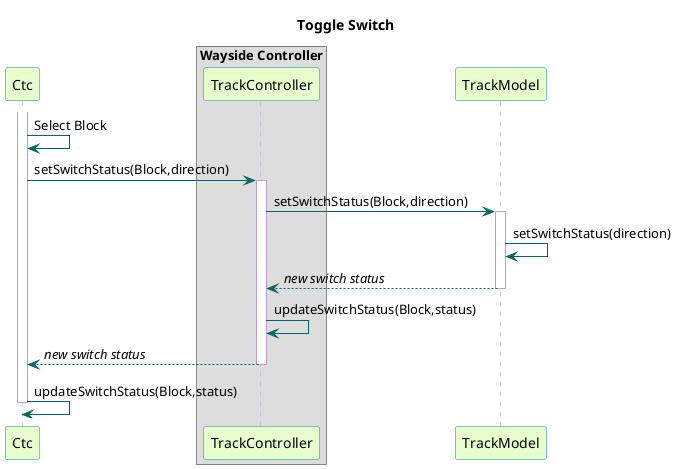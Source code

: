 @startuml

title Toggle Switch

skinparam sequence {
  BackgroundColor transparent
  ParticipantBackgroundColor #e6ffcc
  ParticipantBorderColor 	#049595
  PackageBorderCOlor  #049595
  ArrowColor #006666
  LifeLineBorderColor #c09cd9
}

participant Ctc
box "Wayside Controller"
participant TrackController
end box
participant TrackModel

activate Ctc
Ctc -> Ctc : Select Block
Ctc -> TrackController : setSwitchStatus(Block,direction)

activate TrackController
TrackController -> TrackModel : setSwitchStatus(Block,direction)

activate TrackModel
TrackModel -> TrackModel : setSwitchStatus(direction)
TrackModel --> TrackController : //new switch status//
deactivate TrackModel

TrackController -> TrackController : updateSwitchStatus(Block,status)
TrackController --> Ctc : //new switch status//
deactivate TrackController

Ctc -> Ctc : updateSwitchStatus(Block,status)
deactivate Ctc
@enduml